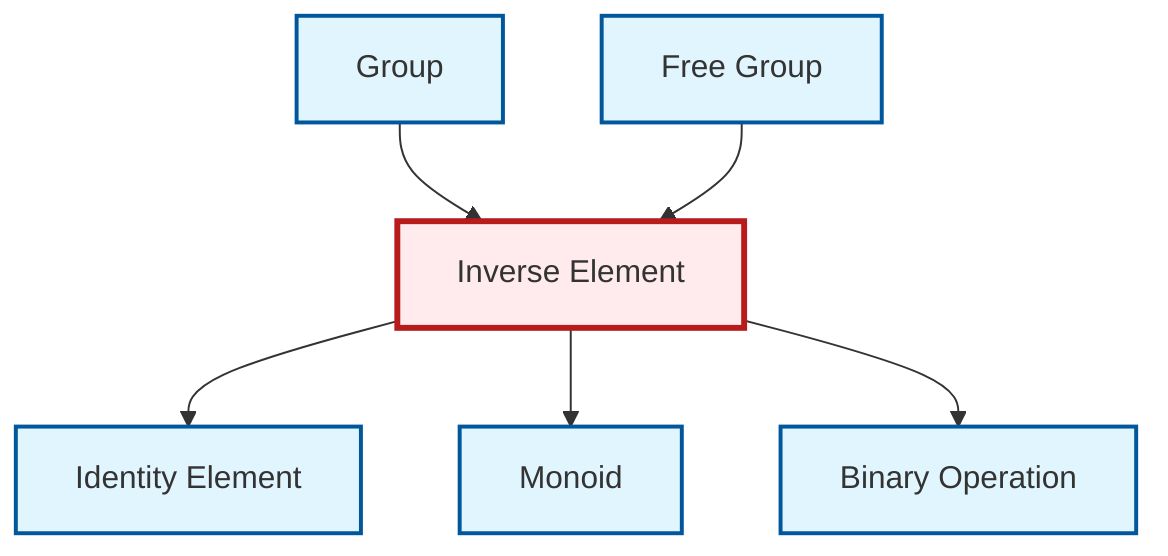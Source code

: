 graph TD
    classDef definition fill:#e1f5fe,stroke:#01579b,stroke-width:2px
    classDef theorem fill:#f3e5f5,stroke:#4a148c,stroke-width:2px
    classDef axiom fill:#fff3e0,stroke:#e65100,stroke-width:2px
    classDef example fill:#e8f5e9,stroke:#1b5e20,stroke-width:2px
    classDef current fill:#ffebee,stroke:#b71c1c,stroke-width:3px
    def-monoid["Monoid"]:::definition
    def-group["Group"]:::definition
    def-binary-operation["Binary Operation"]:::definition
    def-identity-element["Identity Element"]:::definition
    def-inverse-element["Inverse Element"]:::definition
    def-free-group["Free Group"]:::definition
    def-group --> def-inverse-element
    def-inverse-element --> def-identity-element
    def-inverse-element --> def-monoid
    def-inverse-element --> def-binary-operation
    def-free-group --> def-inverse-element
    class def-inverse-element current